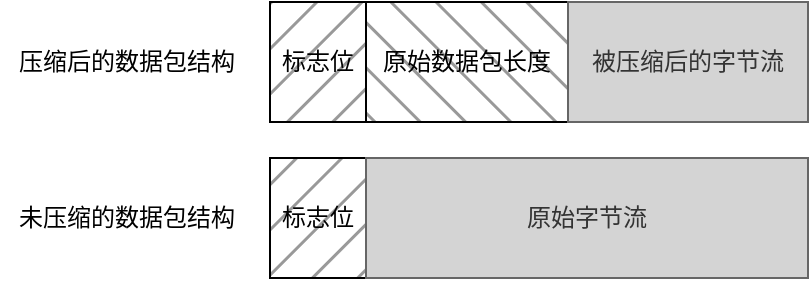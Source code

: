 <mxfile version="23.1.5" type="device">
  <diagram id="9IKIXU8JgnRQ9HeUN2g9" name="第 1 页">
    <mxGraphModel dx="1025" dy="854" grid="0" gridSize="10" guides="1" tooltips="1" connect="1" arrows="1" fold="1" page="1" pageScale="1" pageWidth="500" pageHeight="180" math="0" shadow="0">
      <root>
        <mxCell id="0" />
        <mxCell id="1" parent="0" />
        <mxCell id="Iz2dlNEVhafvXrw2YxZq-1" value="标志位" style="rounded=0;whiteSpace=wrap;html=1;fillColor=#000000;strokeColor=#000000;fontFamily=Times New Roman;gradientColor=none;fillStyle=hatch;fillOpacity=40;" parent="1" vertex="1">
          <mxGeometry x="135" y="15" width="48" height="60" as="geometry" />
        </mxCell>
        <mxCell id="Iz2dlNEVhafvXrw2YxZq-3" value="原始数据包长度" style="rounded=0;whiteSpace=wrap;html=1;fillColor=#000000;strokeColor=#000000;fontFamily=Times New Roman;fillStyle=hatch;fillOpacity=40;direction=south;" parent="1" vertex="1">
          <mxGeometry x="183" y="15" width="101" height="60" as="geometry" />
        </mxCell>
        <mxCell id="Iz2dlNEVhafvXrw2YxZq-4" value="被压缩后的字节流" style="rounded=0;whiteSpace=wrap;html=1;fillColor=#D4D4D4;strokeColor=#666666;fontFamily=Times New Roman;fillStyle=auto;fontColor=#333333;" parent="1" vertex="1">
          <mxGeometry x="284" y="15" width="120" height="60" as="geometry" />
        </mxCell>
        <mxCell id="Iz2dlNEVhafvXrw2YxZq-5" value="标志位" style="rounded=0;whiteSpace=wrap;html=1;fillColor=#000000;strokeColor=#000000;fontFamily=Times New Roman;gradientColor=none;fillStyle=hatch;fillOpacity=40;" parent="1" vertex="1">
          <mxGeometry x="135" y="93" width="48" height="60" as="geometry" />
        </mxCell>
        <mxCell id="Iz2dlNEVhafvXrw2YxZq-7" value="原始字节流" style="rounded=0;whiteSpace=wrap;html=1;fillColor=#D4D4D4;strokeColor=#666666;fontFamily=Times New Roman;fillStyle=auto;fontColor=#333333;" parent="1" vertex="1">
          <mxGeometry x="183" y="93" width="221" height="60" as="geometry" />
        </mxCell>
        <mxCell id="Iz2dlNEVhafvXrw2YxZq-8" value="&lt;span&gt;压缩后的数据包结构&lt;/span&gt;" style="text;html=1;align=center;verticalAlign=middle;resizable=0;points=[];autosize=1;strokeColor=none;fillColor=none;fontStyle=0" parent="1" vertex="1">
          <mxGeometry y="32" width="126" height="26" as="geometry" />
        </mxCell>
        <mxCell id="Iz2dlNEVhafvXrw2YxZq-9" value="&lt;span&gt;未压缩的数据包结构&lt;/span&gt;" style="text;html=1;align=center;verticalAlign=middle;resizable=0;points=[];autosize=1;strokeColor=none;fillColor=none;fontStyle=0" parent="1" vertex="1">
          <mxGeometry y="110" width="126" height="26" as="geometry" />
        </mxCell>
      </root>
    </mxGraphModel>
  </diagram>
</mxfile>
